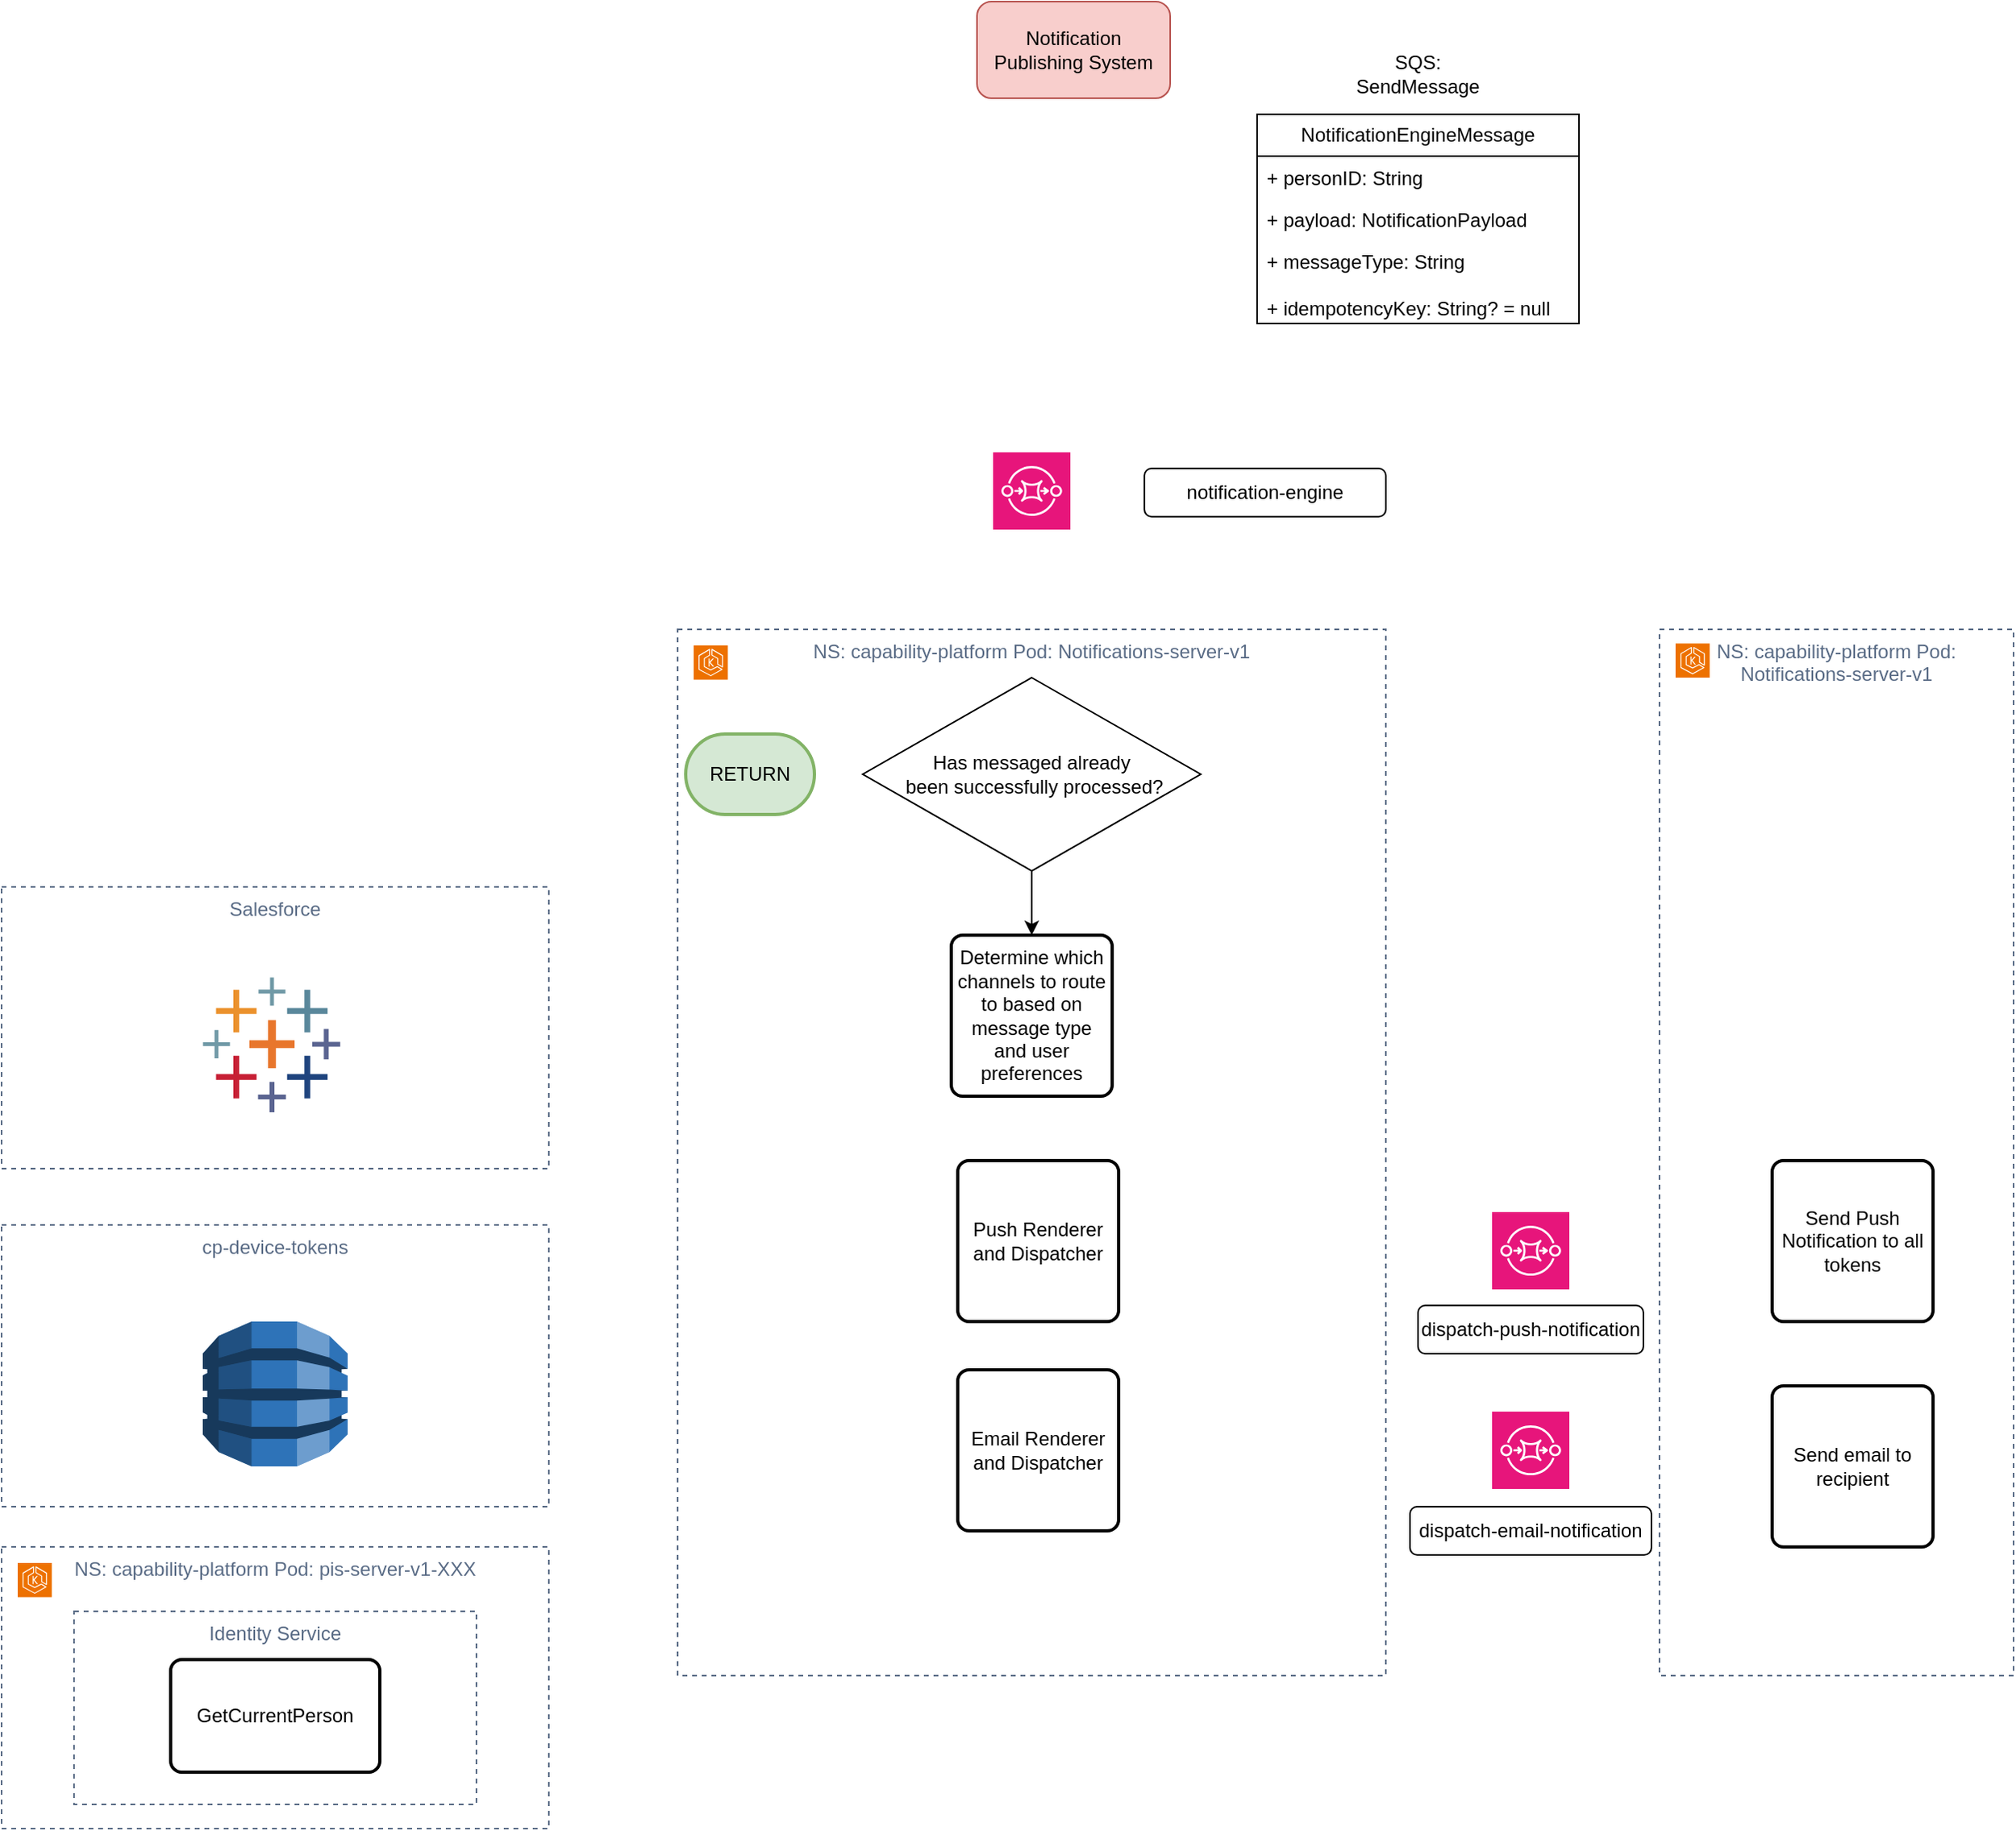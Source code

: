 <mxfile version="28.1.0">
  <diagram name="Page-1" id="Zwpuqf_YTuUUo8gKpCjg">
    <mxGraphModel dx="2884" dy="1317" grid="1" gridSize="10" guides="1" tooltips="1" connect="1" arrows="1" fold="1" page="1" pageScale="1" pageWidth="827" pageHeight="1169" math="0" shadow="0">
      <root>
        <mxCell id="0" />
        <mxCell id="1" parent="0" />
        <mxCell id="VqeCZqD9yjvprAk1Ezd1-1" value="NotificationEngineMessage" style="swimlane;fontStyle=0;childLayout=stackLayout;horizontal=1;startSize=26;fillColor=none;horizontalStack=0;resizeParent=1;resizeParentMax=0;resizeLast=0;collapsible=1;marginBottom=0;whiteSpace=wrap;html=1;" parent="1" vertex="1">
          <mxGeometry x="600" y="90" width="200" height="130" as="geometry">
            <mxRectangle x="250" y="110" width="190" height="30" as="alternateBounds" />
          </mxGeometry>
        </mxCell>
        <mxCell id="VqeCZqD9yjvprAk1Ezd1-2" value="+ personID: String" style="text;strokeColor=none;fillColor=none;align=left;verticalAlign=top;spacingLeft=4;spacingRight=4;overflow=hidden;rotatable=0;points=[[0,0.5],[1,0.5]];portConstraint=eastwest;whiteSpace=wrap;html=1;" parent="VqeCZqD9yjvprAk1Ezd1-1" vertex="1">
          <mxGeometry y="26" width="200" height="26" as="geometry" />
        </mxCell>
        <mxCell id="VqeCZqD9yjvprAk1Ezd1-3" value="+ payload: NotificationPayload" style="text;strokeColor=none;fillColor=none;align=left;verticalAlign=top;spacingLeft=4;spacingRight=4;overflow=hidden;rotatable=0;points=[[0,0.5],[1,0.5]];portConstraint=eastwest;whiteSpace=wrap;html=1;" parent="VqeCZqD9yjvprAk1Ezd1-1" vertex="1">
          <mxGeometry y="52" width="200" height="26" as="geometry" />
        </mxCell>
        <mxCell id="VqeCZqD9yjvprAk1Ezd1-4" value="+ messageType: String&lt;div&gt;&lt;br&gt;&lt;div&gt;+ idempotencyKey: String? = null&lt;/div&gt;&lt;/div&gt;" style="text;strokeColor=none;fillColor=none;align=left;verticalAlign=top;spacingLeft=4;spacingRight=4;overflow=hidden;rotatable=0;points=[[0,0.5],[1,0.5]];portConstraint=eastwest;whiteSpace=wrap;html=1;" parent="VqeCZqD9yjvprAk1Ezd1-1" vertex="1">
          <mxGeometry y="78" width="200" height="52" as="geometry" />
        </mxCell>
        <mxCell id="VqeCZqD9yjvprAk1Ezd1-9" value="Notification Publishing System" style="rounded=1;whiteSpace=wrap;html=1;fillColor=#f8cecc;strokeColor=#b85450;" parent="1" vertex="1">
          <mxGeometry x="426" y="20" width="120" height="60" as="geometry" />
        </mxCell>
        <mxCell id="VqeCZqD9yjvprAk1Ezd1-12" value="SQS: SendMessage" style="text;html=1;align=center;verticalAlign=middle;whiteSpace=wrap;rounded=0;" parent="1" vertex="1">
          <mxGeometry x="670" y="50" width="60" height="30" as="geometry" />
        </mxCell>
        <mxCell id="49v1vKMZtB3G8OhnLPRT-10" style="edgeStyle=orthogonalEdgeStyle;rounded=0;orthogonalLoop=1;jettySize=auto;html=1;exitX=0.5;exitY=1;exitDx=0;exitDy=0;entryX=0.5;entryY=0;entryDx=0;entryDy=0;" edge="1" parent="1" source="49v1vKMZtB3G8OhnLPRT-3" target="49v1vKMZtB3G8OhnLPRT-9">
          <mxGeometry relative="1" as="geometry" />
        </mxCell>
        <mxCell id="49v1vKMZtB3G8OhnLPRT-3" value="Has messaged already&lt;div&gt;&amp;nbsp;been successfully processed?&lt;/div&gt;" style="rhombus;whiteSpace=wrap;html=1;" vertex="1" parent="1">
          <mxGeometry x="355" y="440" width="210" height="120" as="geometry" />
        </mxCell>
        <mxCell id="49v1vKMZtB3G8OhnLPRT-6" value="RETURN" style="strokeWidth=2;html=1;shape=mxgraph.flowchart.terminator;whiteSpace=wrap;fillColor=#d5e8d4;strokeColor=#82b366;" vertex="1" parent="1">
          <mxGeometry x="245" y="475" width="80" height="50" as="geometry" />
        </mxCell>
        <mxCell id="49v1vKMZtB3G8OhnLPRT-9" value="Determine which channels to route to based on message type and user preferences" style="rounded=1;whiteSpace=wrap;html=1;absoluteArcSize=1;arcSize=14;strokeWidth=2;" vertex="1" parent="1">
          <mxGeometry x="410" y="600" width="100" height="100" as="geometry" />
        </mxCell>
        <mxCell id="49v1vKMZtB3G8OhnLPRT-16" value="Push Renderer and Dispatcher" style="rounded=1;whiteSpace=wrap;html=1;absoluteArcSize=1;arcSize=14;strokeWidth=2;" vertex="1" parent="1">
          <mxGeometry x="414" y="740" width="100" height="100" as="geometry" />
        </mxCell>
        <mxCell id="49v1vKMZtB3G8OhnLPRT-17" value="Email Renderer and Dispatcher" style="rounded=1;whiteSpace=wrap;html=1;absoluteArcSize=1;arcSize=14;strokeWidth=2;" vertex="1" parent="1">
          <mxGeometry x="414" y="870" width="100" height="100" as="geometry" />
        </mxCell>
        <mxCell id="49v1vKMZtB3G8OhnLPRT-21" value="NS: capability-platform Pod: pis-server-v1-XXX" style="fillColor=none;strokeColor=#5A6C86;dashed=1;verticalAlign=top;fontStyle=0;fontColor=#5A6C86;whiteSpace=wrap;html=1;" vertex="1" parent="1">
          <mxGeometry x="-180" y="980" width="340" height="175" as="geometry" />
        </mxCell>
        <mxCell id="49v1vKMZtB3G8OhnLPRT-53" value="Send email to recipient" style="rounded=1;whiteSpace=wrap;html=1;absoluteArcSize=1;arcSize=14;strokeWidth=2;" vertex="1" parent="1">
          <mxGeometry x="920" y="880" width="100" height="100" as="geometry" />
        </mxCell>
        <mxCell id="49v1vKMZtB3G8OhnLPRT-54" value="Send Push Notification to all tokens" style="rounded=1;whiteSpace=wrap;html=1;absoluteArcSize=1;arcSize=14;strokeWidth=2;" vertex="1" parent="1">
          <mxGeometry x="920" y="740" width="100" height="100" as="geometry" />
        </mxCell>
        <mxCell id="49v1vKMZtB3G8OhnLPRT-58" value="" style="group" vertex="1" connectable="0" parent="1">
          <mxGeometry x="240" y="410" width="440" height="650" as="geometry" />
        </mxCell>
        <mxCell id="49v1vKMZtB3G8OhnLPRT-49" value="NS: capability-platform Pod: Notifications-server-v1" style="fillColor=none;strokeColor=#5A6C86;dashed=1;verticalAlign=top;fontStyle=0;fontColor=#5A6C86;whiteSpace=wrap;html=1;" vertex="1" parent="49v1vKMZtB3G8OhnLPRT-58">
          <mxGeometry width="440" height="650" as="geometry" />
        </mxCell>
        <mxCell id="49v1vKMZtB3G8OhnLPRT-73" value="&lt;span style=&quot;color: rgba(0, 0, 0, 0); font-family: monospace; font-size: 0px; text-align: start;&quot;&gt;%3CmxGraphModel%3E%3Croot%3E%3CmxCell%20id%3D%220%22%2F%3E%3CmxCell%20id%3D%221%22%20parent%3D%220%22%2F%3E%3CmxCell%20id%3D%222%22%20value%3D%22NS%3A%20capability-platform%20Pod%3A%20Notifications-server-v1%22%20style%3D%22fillColor%3Dnone%3BstrokeColor%3D%235A6C86%3Bdashed%3D1%3BverticalAlign%3Dtop%3BfontStyle%3D0%3BfontColor%3D%235A6C86%3BwhiteSpace%3Dwrap%3Bhtml%3D1%3B%22%20vertex%3D%221%22%20parent%3D%221%22%3E%3CmxGeometry%20x%3D%22240%22%20y%3D%22410%22%20width%3D%22440%22%20height%3D%22650%22%20as%3D%22geometry%22%2F%3E%3C%2FmxCell%3E%3C%2Froot%3E%3C%2FmxGraphModel%3E&lt;/span&gt;" style="sketch=0;points=[[0,0,0],[0.25,0,0],[0.5,0,0],[0.75,0,0],[1,0,0],[0,1,0],[0.25,1,0],[0.5,1,0],[0.75,1,0],[1,1,0],[0,0.25,0],[0,0.5,0],[0,0.75,0],[1,0.25,0],[1,0.5,0],[1,0.75,0]];outlineConnect=0;fontColor=#232F3E;fillColor=#ED7100;strokeColor=#ffffff;dashed=0;verticalLabelPosition=bottom;verticalAlign=top;align=center;html=1;fontSize=12;fontStyle=0;aspect=fixed;shape=mxgraph.aws4.resourceIcon;resIcon=mxgraph.aws4.eks;" vertex="1" parent="49v1vKMZtB3G8OhnLPRT-58">
          <mxGeometry x="10" y="10" width="21.196" height="21.196" as="geometry" />
        </mxCell>
        <mxCell id="49v1vKMZtB3G8OhnLPRT-60" value="" style="sketch=0;points=[[0,0,0],[0.25,0,0],[0.5,0,0],[0.75,0,0],[1,0,0],[0,1,0],[0.25,1,0],[0.5,1,0],[0.75,1,0],[1,1,0],[0,0.25,0],[0,0.5,0],[0,0.75,0],[1,0.25,0],[1,0.5,0],[1,0.75,0]];outlineConnect=0;fontColor=#232F3E;fillColor=#ED7100;strokeColor=#ffffff;dashed=0;verticalLabelPosition=bottom;verticalAlign=top;align=center;html=1;fontSize=12;fontStyle=0;aspect=fixed;shape=mxgraph.aws4.resourceIcon;resIcon=mxgraph.aws4.eks;" vertex="1" parent="1">
          <mxGeometry x="-170" y="990" width="21.196" height="21.196" as="geometry" />
        </mxCell>
        <mxCell id="49v1vKMZtB3G8OhnLPRT-61" value="Identity Service" style="fillColor=none;strokeColor=#5A6C86;dashed=1;verticalAlign=top;fontStyle=0;fontColor=#5A6C86;whiteSpace=wrap;html=1;" vertex="1" parent="1">
          <mxGeometry x="-135" y="1020" width="250" height="120" as="geometry" />
        </mxCell>
        <mxCell id="49v1vKMZtB3G8OhnLPRT-62" value="GetCurrentPerson" style="rounded=1;whiteSpace=wrap;html=1;absoluteArcSize=1;arcSize=14;strokeWidth=2;" vertex="1" parent="1">
          <mxGeometry x="-75" y="1050" width="130" height="70" as="geometry" />
        </mxCell>
        <mxCell id="49v1vKMZtB3G8OhnLPRT-66" value="Salesforce" style="fillColor=none;strokeColor=#5A6C86;dashed=1;verticalAlign=top;fontStyle=0;fontColor=#5A6C86;whiteSpace=wrap;html=1;" vertex="1" parent="1">
          <mxGeometry x="-180" y="570" width="340" height="175" as="geometry" />
        </mxCell>
        <mxCell id="49v1vKMZtB3G8OhnLPRT-63" value="cp-device-tokens" style="fillColor=none;strokeColor=#5A6C86;dashed=1;verticalAlign=top;fontStyle=0;fontColor=#5A6C86;whiteSpace=wrap;html=1;" vertex="1" parent="1">
          <mxGeometry x="-180" y="780" width="340" height="175" as="geometry" />
        </mxCell>
        <mxCell id="49v1vKMZtB3G8OhnLPRT-65" value="" style="outlineConnect=0;dashed=0;verticalLabelPosition=bottom;verticalAlign=top;align=center;html=1;shape=mxgraph.aws3.dynamo_db;fillColor=#2E73B8;gradientColor=none;" vertex="1" parent="1">
          <mxGeometry x="-55" y="840" width="90" height="90" as="geometry" />
        </mxCell>
        <mxCell id="49v1vKMZtB3G8OhnLPRT-68" value="" style="verticalLabelPosition=bottom;aspect=fixed;html=1;shape=mxgraph.salesforce.analytics;" vertex="1" parent="1">
          <mxGeometry x="-55" y="626.2" width="85.51" height="83.8" as="geometry" />
        </mxCell>
        <mxCell id="49v1vKMZtB3G8OhnLPRT-37" value="" style="sketch=0;points=[[0,0,0],[0.25,0,0],[0.5,0,0],[0.75,0,0],[1,0,0],[0,1,0],[0.25,1,0],[0.5,1,0],[0.75,1,0],[1,1,0],[0,0.25,0],[0,0.5,0],[0,0.75,0],[1,0.25,0],[1,0.5,0],[1,0.75,0]];outlineConnect=0;fontColor=#232F3E;fillColor=#E7157B;strokeColor=#ffffff;dashed=0;verticalLabelPosition=bottom;verticalAlign=top;align=center;html=1;fontSize=12;fontStyle=0;aspect=fixed;shape=mxgraph.aws4.resourceIcon;resIcon=mxgraph.aws4.sqs;" vertex="1" parent="1">
          <mxGeometry x="746" y="896" width="48" height="48" as="geometry" />
        </mxCell>
        <mxCell id="49v1vKMZtB3G8OhnLPRT-43" value="" style="sketch=0;points=[[0,0,0],[0.25,0,0],[0.5,0,0],[0.75,0,0],[1,0,0],[0,1,0],[0.25,1,0],[0.5,1,0],[0.75,1,0],[1,1,0],[0,0.25,0],[0,0.5,0],[0,0.75,0],[1,0.25,0],[1,0.5,0],[1,0.75,0]];outlineConnect=0;fontColor=#232F3E;fillColor=#E7157B;strokeColor=#ffffff;dashed=0;verticalLabelPosition=bottom;verticalAlign=top;align=center;html=1;fontSize=12;fontStyle=0;aspect=fixed;shape=mxgraph.aws4.resourceIcon;resIcon=mxgraph.aws4.sqs;" vertex="1" parent="1">
          <mxGeometry x="746" y="772" width="48" height="48" as="geometry" />
        </mxCell>
        <mxCell id="VqeCZqD9yjvprAk1Ezd1-10" value="" style="sketch=0;points=[[0,0,0],[0.25,0,0],[0.5,0,0],[0.75,0,0],[1,0,0],[0,1,0],[0.25,1,0],[0.5,1,0],[0.75,1,0],[1,1,0],[0,0.25,0],[0,0.5,0],[0,0.75,0],[1,0.25,0],[1,0.5,0],[1,0.75,0]];outlineConnect=0;fontColor=#232F3E;fillColor=#E7157B;strokeColor=#ffffff;dashed=0;verticalLabelPosition=bottom;verticalAlign=top;align=center;html=1;fontSize=12;fontStyle=0;aspect=fixed;shape=mxgraph.aws4.resourceIcon;resIcon=mxgraph.aws4.sqs;" parent="1" vertex="1">
          <mxGeometry x="436" y="300" width="48" height="48" as="geometry" />
        </mxCell>
        <mxCell id="49v1vKMZtB3G8OhnLPRT-69" value="dispatch-push-notification" style="rounded=1;whiteSpace=wrap;html=1;" vertex="1" parent="1">
          <mxGeometry x="700" y="830" width="140" height="30" as="geometry" />
        </mxCell>
        <mxCell id="49v1vKMZtB3G8OhnLPRT-70" value="dispatch-email-notification" style="rounded=1;whiteSpace=wrap;html=1;" vertex="1" parent="1">
          <mxGeometry x="695" y="955" width="150" height="30" as="geometry" />
        </mxCell>
        <mxCell id="49v1vKMZtB3G8OhnLPRT-71" value="notification-engine" style="rounded=1;whiteSpace=wrap;html=1;" vertex="1" parent="1">
          <mxGeometry x="530" y="310" width="150" height="30" as="geometry" />
        </mxCell>
        <mxCell id="49v1vKMZtB3G8OhnLPRT-72" value="NS: capability-platform Pod: Notifications-server-v1" style="fillColor=none;strokeColor=#5A6C86;dashed=1;verticalAlign=top;fontStyle=0;fontColor=#5A6C86;whiteSpace=wrap;html=1;" vertex="1" parent="1">
          <mxGeometry x="850" y="410" width="220" height="650" as="geometry" />
        </mxCell>
        <mxCell id="49v1vKMZtB3G8OhnLPRT-50" value="&lt;span style=&quot;color: rgba(0, 0, 0, 0); font-family: monospace; font-size: 0px; text-align: start;&quot;&gt;%3CmxGraphModel%3E%3Croot%3E%3CmxCell%20id%3D%220%22%2F%3E%3CmxCell%20id%3D%221%22%20parent%3D%220%22%2F%3E%3CmxCell%20id%3D%222%22%20value%3D%22NS%3A%20capability-platform%20Pod%3A%20Notifications-server-v1%22%20style%3D%22fillColor%3Dnone%3BstrokeColor%3D%235A6C86%3Bdashed%3D1%3BverticalAlign%3Dtop%3BfontStyle%3D0%3BfontColor%3D%235A6C86%3BwhiteSpace%3Dwrap%3Bhtml%3D1%3B%22%20vertex%3D%221%22%20parent%3D%221%22%3E%3CmxGeometry%20x%3D%22240%22%20y%3D%22410%22%20width%3D%22440%22%20height%3D%22650%22%20as%3D%22geometry%22%2F%3E%3C%2FmxCell%3E%3C%2Froot%3E%3C%2FmxGraphModel%3E&lt;/span&gt;" style="sketch=0;points=[[0,0,0],[0.25,0,0],[0.5,0,0],[0.75,0,0],[1,0,0],[0,1,0],[0.25,1,0],[0.5,1,0],[0.75,1,0],[1,1,0],[0,0.25,0],[0,0.5,0],[0,0.75,0],[1,0.25,0],[1,0.5,0],[1,0.75,0]];outlineConnect=0;fontColor=#232F3E;fillColor=#ED7100;strokeColor=#ffffff;dashed=0;verticalLabelPosition=bottom;verticalAlign=top;align=center;html=1;fontSize=12;fontStyle=0;aspect=fixed;shape=mxgraph.aws4.resourceIcon;resIcon=mxgraph.aws4.eks;" vertex="1" parent="1">
          <mxGeometry x="860.002" y="418.806" width="21.196" height="21.196" as="geometry" />
        </mxCell>
      </root>
    </mxGraphModel>
  </diagram>
</mxfile>
